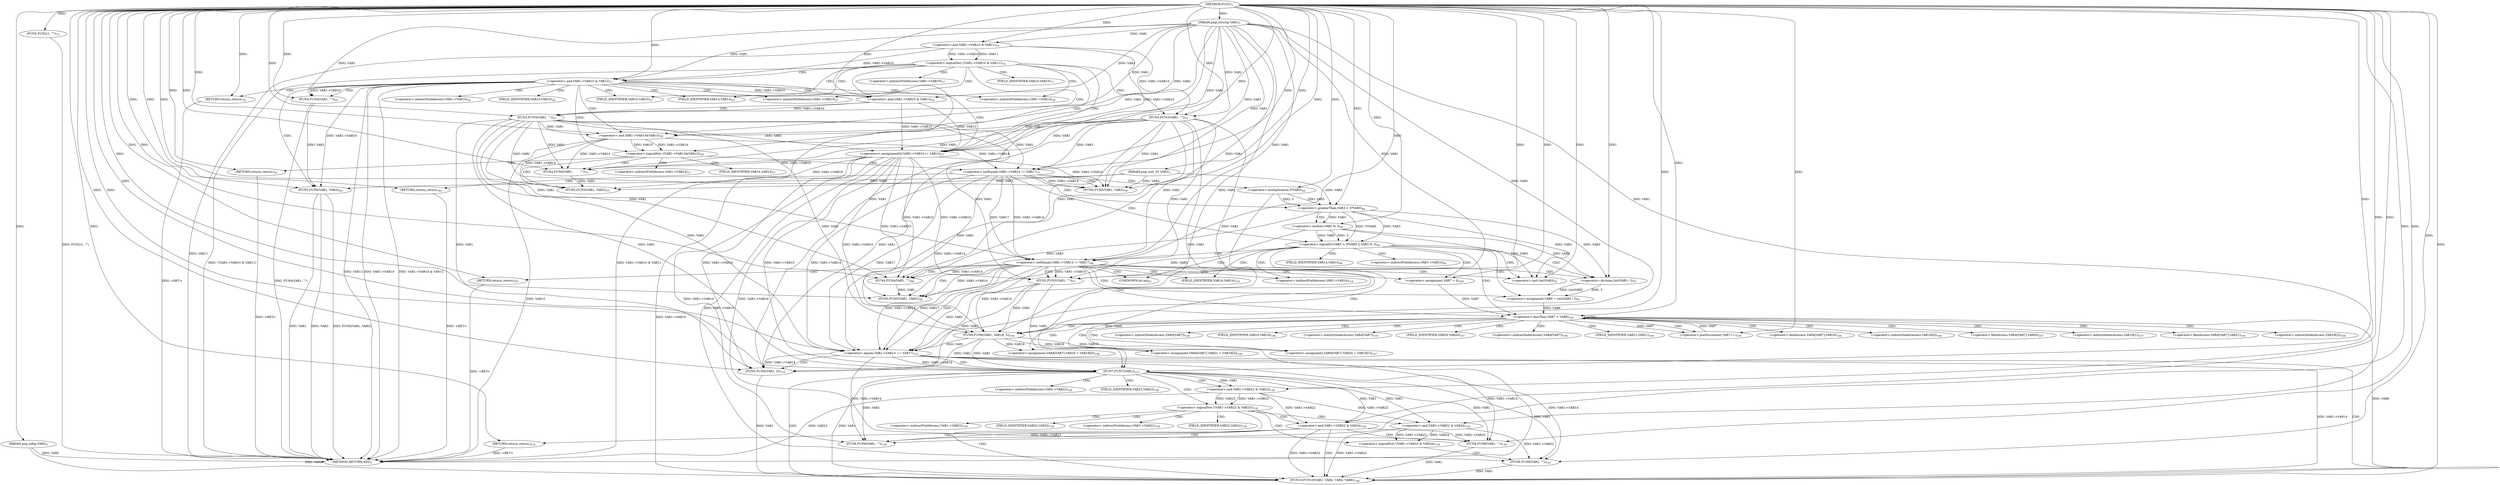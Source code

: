 digraph "FUN1" {  
"8" [label = <(METHOD,FUN1)<SUB>1</SUB>> ]
"227" [label = <(METHOD_RETURN,ANY)<SUB>1</SUB>> ]
"9" [label = <(PARAM,png_structp VAR1)<SUB>1</SUB>> ]
"10" [label = <(PARAM,png_infop VAR2)<SUB>1</SUB>> ]
"11" [label = <(PARAM,png_uint_32 VAR3)<SUB>1</SUB>> ]
"16" [label = <(FUN2,FUN2(1, &quot;&quot;))<SUB>12</SUB>> ]
"58" [label = <(&lt;operators&gt;.assignmentOr,VAR1-&gt;VAR10 |= VAR13)<SUB>27</SUB>> ]
"119" [label = <(&lt;operator&gt;.assignment,VAR6 = (int)VAR3 / 3)<SUB>61</SUB>> ]
"222" [label = <(FUN10,FUN10(VAR1, VAR2, VAR4, VAR6))<SUB>146</SUB>> ]
"20" [label = <(&lt;operator&gt;.logicalNot,!(VAR1-&gt;VAR10 &amp; VAR11))<SUB>14</SUB>> ]
"64" [label = <(&lt;operator&gt;.logicalNot,!(VAR1-&gt;VAR14&amp;VAR15))<SUB>29</SUB>> ]
"79" [label = <(&lt;operator&gt;.notEquals,VAR1-&gt;VAR14 != VAR17)<SUB>37</SUB>> ]
"90" [label = <(&lt;operator&gt;.logicalOr,VAR3 &gt; 3*VAR5 || VAR3 % 3)<SUB>44</SUB>> ]
"131" [label = <(&lt;operator&gt;.lessThan,VAR7 &lt; VAR6)<SUB>100</SUB>> ]
"134" [label = <(&lt;operator&gt;.postIncrement,VAR7++)<SUB>100</SUB>> ]
"170" [label = <(&lt;operator&gt;.equals,VAR1-&gt;VAR14 == VAR17)<SUB>114</SUB>> ]
"27" [label = <(FUN3,FUN3(VAR1, &quot;&quot;))<SUB>15</SUB>> ]
"71" [label = <(FUN4,FUN4(VAR1,
        &quot;&quot;))<SUB>31</SUB>> ]
"74" [label = <(FUN5,FUN5(VAR1, VAR3))<SUB>33</SUB>> ]
"77" [label = <(RETURN,return;,return;)<SUB>34</SUB>> ]
"85" [label = <(FUN5,FUN5(VAR1, VAR3))<SUB>39</SUB>> ]
"88" [label = <(RETURN,return;,return;)<SUB>40</SUB>> ]
"121" [label = <(&lt;operator&gt;.division,(int)VAR3 / 3)<SUB>61</SUB>> ]
"128" [label = <(&lt;operator&gt;.assignment,VAR7 = 0)<SUB>100</SUB>> ]
"138" [label = <(FUN6,FUN6(VAR1, VAR18, 3))<SUB>104</SUB>> ]
"142" [label = <(&lt;operator&gt;.assignment,VAR4[VAR7].VAR19 = VAR18[0])<SUB>106</SUB>> ]
"151" [label = <(&lt;operator&gt;.assignment,VAR4[VAR7].VAR20 = VAR18[1])<SUB>107</SUB>> ]
"160" [label = <(&lt;operator&gt;.assignment,VAR4[VAR7].VAR21 = VAR18[2])<SUB>108</SUB>> ]
"176" [label = <(FUN5,FUN5(VAR1, 0))<SUB>118</SUB>> ]
"21" [label = <(&lt;operator&gt;.and,VAR1-&gt;VAR10 &amp; VAR11)<SUB>14</SUB>> ]
"65" [label = <(&lt;operator&gt;.and,VAR1-&gt;VAR14&amp;VAR15)<SUB>29</SUB>> ]
"91" [label = <(&lt;operator&gt;.greaterThan,VAR3 &gt; 3*VAR5)<SUB>44</SUB>> ]
"96" [label = <(&lt;operator&gt;.modulo,VAR3 % 3)<SUB>44</SUB>> ]
"101" [label = <(&lt;operator&gt;.notEquals,VAR1-&gt;VAR14 != VAR17)<SUB>46</SUB>> ]
"122" [label = <(&lt;operator&gt;.cast,(int)VAR3)<SUB>61</SUB>> ]
"33" [label = <(&lt;operator&gt;.and,VAR1-&gt;VAR10 &amp; VAR12)<SUB>17</SUB>> ]
"93" [label = <(&lt;operator&gt;.multiplication,3*VAR5)<SUB>44</SUB>> ]
"107" [label = <(FUN4,FUN4(VAR1, &quot;&quot;))<SUB>48</SUB>> ]
"110" [label = <(FUN5,FUN5(VAR1, VAR3))<SUB>49</SUB>> ]
"113" [label = <(RETURN,return;,return;)<SUB>50</SUB>> ]
"182" [label = <(FUN7,FUN7(VAR1))<SUB>123</SUB>> ]
"39" [label = <(FUN4,FUN4(VAR1, &quot;&quot;))<SUB>19</SUB>> ]
"42" [label = <(FUN5,FUN5(VAR1, VAR3))<SUB>20</SUB>> ]
"45" [label = <(RETURN,return;,return;)<SUB>21</SUB>> ]
"116" [label = <(FUN3,FUN3(VAR1, &quot;&quot;))<SUB>55</SUB>> ]
"186" [label = <(&lt;operator&gt;.logicalNot,!(VAR1-&gt;VAR22 &amp; VAR23))<SUB>126</SUB>> ]
"49" [label = <(&lt;operator&gt;.and,VAR1-&gt;VAR10 &amp; VAR13)<SUB>24</SUB>> ]
"55" [label = <(FUN3,FUN3(VAR1, &quot;&quot;))<SUB>25</SUB>> ]
"187" [label = <(&lt;operator&gt;.and,VAR1-&gt;VAR22 &amp; VAR23)<SUB>126</SUB>> ]
"194" [label = <(&lt;operator&gt;.and,VAR1-&gt;VAR22 &amp; VAR24)<SUB>128</SUB>> ]
"200" [label = <(FUN8,FUN8(VAR1, &quot;&quot;))<SUB>130</SUB>> ]
"212" [label = <(&lt;operator&gt;.logicalNot,!(VAR1-&gt;VAR22 &amp; VAR24))<SUB>139</SUB>> ]
"205" [label = <(FUN9,FUN9(VAR1, &quot;&quot;))<SUB>134</SUB>> ]
"208" [label = <(RETURN,return;,return;)<SUB>135</SUB>> ]
"219" [label = <(FUN9,FUN9(VAR1, &quot;&quot;))<SUB>141</SUB>> ]
"213" [label = <(&lt;operator&gt;.and,VAR1-&gt;VAR22 &amp; VAR24)<SUB>139</SUB>> ]
"59" [label = <(&lt;operator&gt;.indirectFieldAccess,VAR1-&gt;VAR10)<SUB>27</SUB>> ]
"61" [label = <(FIELD_IDENTIFIER,VAR10,VAR10)<SUB>27</SUB>> ]
"80" [label = <(&lt;operator&gt;.indirectFieldAccess,VAR1-&gt;VAR14)<SUB>37</SUB>> ]
"171" [label = <(&lt;operator&gt;.indirectFieldAccess,VAR1-&gt;VAR14)<SUB>114</SUB>> ]
"66" [label = <(&lt;operator&gt;.indirectFieldAccess,VAR1-&gt;VAR14)<SUB>29</SUB>> ]
"82" [label = <(FIELD_IDENTIFIER,VAR14,VAR14)<SUB>37</SUB>> ]
"123" [label = <(UNKNOWN,int,int)<SUB>61</SUB>> ]
"143" [label = <(&lt;operator&gt;.fieldAccess,VAR4[VAR7].VAR19)<SUB>106</SUB>> ]
"148" [label = <(&lt;operator&gt;.indirectIndexAccess,VAR18[0])<SUB>106</SUB>> ]
"152" [label = <(&lt;operator&gt;.fieldAccess,VAR4[VAR7].VAR20)<SUB>107</SUB>> ]
"157" [label = <(&lt;operator&gt;.indirectIndexAccess,VAR18[1])<SUB>107</SUB>> ]
"161" [label = <(&lt;operator&gt;.fieldAccess,VAR4[VAR7].VAR21)<SUB>108</SUB>> ]
"166" [label = <(&lt;operator&gt;.indirectIndexAccess,VAR18[2])<SUB>108</SUB>> ]
"173" [label = <(FIELD_IDENTIFIER,VAR14,VAR14)<SUB>114</SUB>> ]
"68" [label = <(FIELD_IDENTIFIER,VAR14,VAR14)<SUB>29</SUB>> ]
"102" [label = <(&lt;operator&gt;.indirectFieldAccess,VAR1-&gt;VAR14)<SUB>46</SUB>> ]
"144" [label = <(&lt;operator&gt;.indirectIndexAccess,VAR4[VAR7])<SUB>106</SUB>> ]
"147" [label = <(FIELD_IDENTIFIER,VAR19,VAR19)<SUB>106</SUB>> ]
"153" [label = <(&lt;operator&gt;.indirectIndexAccess,VAR4[VAR7])<SUB>107</SUB>> ]
"156" [label = <(FIELD_IDENTIFIER,VAR20,VAR20)<SUB>107</SUB>> ]
"162" [label = <(&lt;operator&gt;.indirectIndexAccess,VAR4[VAR7])<SUB>108</SUB>> ]
"165" [label = <(FIELD_IDENTIFIER,VAR21,VAR21)<SUB>108</SUB>> ]
"34" [label = <(&lt;operator&gt;.indirectFieldAccess,VAR1-&gt;VAR10)<SUB>17</SUB>> ]
"104" [label = <(FIELD_IDENTIFIER,VAR14,VAR14)<SUB>46</SUB>> ]
"36" [label = <(FIELD_IDENTIFIER,VAR10,VAR10)<SUB>17</SUB>> ]
"50" [label = <(&lt;operator&gt;.indirectFieldAccess,VAR1-&gt;VAR10)<SUB>24</SUB>> ]
"188" [label = <(&lt;operator&gt;.indirectFieldAccess,VAR1-&gt;VAR22)<SUB>126</SUB>> ]
"52" [label = <(FIELD_IDENTIFIER,VAR10,VAR10)<SUB>24</SUB>> ]
"190" [label = <(FIELD_IDENTIFIER,VAR22,VAR22)<SUB>126</SUB>> ]
"195" [label = <(&lt;operator&gt;.indirectFieldAccess,VAR1-&gt;VAR22)<SUB>128</SUB>> ]
"197" [label = <(FIELD_IDENTIFIER,VAR22,VAR22)<SUB>128</SUB>> ]
"214" [label = <(&lt;operator&gt;.indirectFieldAccess,VAR1-&gt;VAR22)<SUB>139</SUB>> ]
"216" [label = <(FIELD_IDENTIFIER,VAR22,VAR22)<SUB>139</SUB>> ]
  "77" -> "227"  [ label = "DDG: &lt;RET&gt;"] 
  "45" -> "227"  [ label = "DDG: &lt;RET&gt;"] 
  "88" -> "227"  [ label = "DDG: &lt;RET&gt;"] 
  "113" -> "227"  [ label = "DDG: &lt;RET&gt;"] 
  "208" -> "227"  [ label = "DDG: &lt;RET&gt;"] 
  "10" -> "227"  [ label = "DDG: VAR2"] 
  "16" -> "227"  [ label = "DDG: FUN2(1, &quot;&quot;)"] 
  "20" -> "227"  [ label = "DDG: VAR1-&gt;VAR10 &amp; VAR11"] 
  "20" -> "227"  [ label = "DDG: !(VAR1-&gt;VAR10 &amp; VAR11)"] 
  "33" -> "227"  [ label = "DDG: VAR1-&gt;VAR10"] 
  "33" -> "227"  [ label = "DDG: VAR1-&gt;VAR10 &amp; VAR12"] 
  "39" -> "227"  [ label = "DDG: FUN4(VAR1, &quot;&quot;)"] 
  "42" -> "227"  [ label = "DDG: VAR1"] 
  "42" -> "227"  [ label = "DDG: VAR3"] 
  "42" -> "227"  [ label = "DDG: FUN5(VAR1, VAR3)"] 
  "33" -> "227"  [ label = "DDG: VAR12"] 
  "187" -> "227"  [ label = "DDG: VAR23"] 
  "65" -> "227"  [ label = "DDG: VAR15"] 
  "93" -> "227"  [ label = "DDG: VAR5"] 
  "21" -> "227"  [ label = "DDG: VAR11"] 
  "8" -> "9"  [ label = "DDG: "] 
  "8" -> "10"  [ label = "DDG: "] 
  "8" -> "11"  [ label = "DDG: "] 
  "49" -> "58"  [ label = "DDG: VAR13"] 
  "8" -> "58"  [ label = "DDG: "] 
  "121" -> "119"  [ label = "DDG: (int)VAR3"] 
  "121" -> "119"  [ label = "DDG: 3"] 
  "8" -> "16"  [ label = "DDG: "] 
  "9" -> "58"  [ label = "DDG: VAR1"] 
  "21" -> "58"  [ label = "DDG: VAR1-&gt;VAR10"] 
  "49" -> "58"  [ label = "DDG: VAR1-&gt;VAR10"] 
  "55" -> "58"  [ label = "DDG: VAR1"] 
  "27" -> "58"  [ label = "DDG: VAR1"] 
  "58" -> "222"  [ label = "DDG: VAR1-&gt;VAR10"] 
  "170" -> "222"  [ label = "DDG: VAR1-&gt;VAR14"] 
  "182" -> "222"  [ label = "DDG: VAR1"] 
  "213" -> "222"  [ label = "DDG: VAR1-&gt;VAR22"] 
  "219" -> "222"  [ label = "DDG: VAR1"] 
  "194" -> "222"  [ label = "DDG: VAR1-&gt;VAR22"] 
  "200" -> "222"  [ label = "DDG: VAR1"] 
  "176" -> "222"  [ label = "DDG: VAR1"] 
  "8" -> "222"  [ label = "DDG: "] 
  "10" -> "222"  [ label = "DDG: VAR2"] 
  "131" -> "222"  [ label = "DDG: VAR6"] 
  "21" -> "20"  [ label = "DDG: VAR1-&gt;VAR10"] 
  "21" -> "20"  [ label = "DDG: VAR11"] 
  "65" -> "64"  [ label = "DDG: VAR1-&gt;VAR14"] 
  "65" -> "64"  [ label = "DDG: VAR15"] 
  "8" -> "77"  [ label = "DDG: "] 
  "9" -> "79"  [ label = "DDG: VAR1"] 
  "55" -> "79"  [ label = "DDG: VAR1"] 
  "27" -> "79"  [ label = "DDG: VAR1"] 
  "65" -> "79"  [ label = "DDG: VAR1-&gt;VAR14"] 
  "8" -> "79"  [ label = "DDG: "] 
  "8" -> "88"  [ label = "DDG: "] 
  "91" -> "90"  [ label = "DDG: VAR3"] 
  "91" -> "90"  [ label = "DDG: 3*VAR5"] 
  "96" -> "90"  [ label = "DDG: VAR3"] 
  "96" -> "90"  [ label = "DDG: 3"] 
  "91" -> "121"  [ label = "DDG: VAR3"] 
  "96" -> "121"  [ label = "DDG: VAR3"] 
  "8" -> "121"  [ label = "DDG: "] 
  "8" -> "128"  [ label = "DDG: "] 
  "128" -> "131"  [ label = "DDG: VAR7"] 
  "134" -> "131"  [ label = "DDG: VAR7"] 
  "8" -> "131"  [ label = "DDG: "] 
  "119" -> "131"  [ label = "DDG: VAR6"] 
  "131" -> "134"  [ label = "DDG: VAR7"] 
  "8" -> "134"  [ label = "DDG: "] 
  "138" -> "142"  [ label = "DDG: VAR18"] 
  "138" -> "151"  [ label = "DDG: VAR18"] 
  "138" -> "160"  [ label = "DDG: VAR18"] 
  "9" -> "170"  [ label = "DDG: VAR1"] 
  "55" -> "170"  [ label = "DDG: VAR1"] 
  "27" -> "170"  [ label = "DDG: VAR1"] 
  "79" -> "170"  [ label = "DDG: VAR1-&gt;VAR14"] 
  "101" -> "170"  [ label = "DDG: VAR1-&gt;VAR14"] 
  "116" -> "170"  [ label = "DDG: VAR1"] 
  "138" -> "170"  [ label = "DDG: VAR1"] 
  "79" -> "170"  [ label = "DDG: VAR17"] 
  "101" -> "170"  [ label = "DDG: VAR17"] 
  "8" -> "170"  [ label = "DDG: "] 
  "9" -> "21"  [ label = "DDG: VAR1"] 
  "8" -> "21"  [ label = "DDG: "] 
  "9" -> "27"  [ label = "DDG: VAR1"] 
  "21" -> "27"  [ label = "DDG: VAR1-&gt;VAR10"] 
  "8" -> "27"  [ label = "DDG: "] 
  "9" -> "65"  [ label = "DDG: VAR1"] 
  "55" -> "65"  [ label = "DDG: VAR1"] 
  "27" -> "65"  [ label = "DDG: VAR1"] 
  "8" -> "65"  [ label = "DDG: "] 
  "9" -> "71"  [ label = "DDG: VAR1"] 
  "55" -> "71"  [ label = "DDG: VAR1"] 
  "27" -> "71"  [ label = "DDG: VAR1"] 
  "58" -> "71"  [ label = "DDG: VAR1-&gt;VAR10"] 
  "65" -> "71"  [ label = "DDG: VAR1-&gt;VAR14"] 
  "8" -> "71"  [ label = "DDG: "] 
  "58" -> "74"  [ label = "DDG: VAR1-&gt;VAR10"] 
  "65" -> "74"  [ label = "DDG: VAR1-&gt;VAR14"] 
  "71" -> "74"  [ label = "DDG: VAR1"] 
  "8" -> "74"  [ label = "DDG: "] 
  "11" -> "74"  [ label = "DDG: VAR3"] 
  "9" -> "85"  [ label = "DDG: VAR1"] 
  "55" -> "85"  [ label = "DDG: VAR1"] 
  "27" -> "85"  [ label = "DDG: VAR1"] 
  "58" -> "85"  [ label = "DDG: VAR1-&gt;VAR10"] 
  "79" -> "85"  [ label = "DDG: VAR1-&gt;VAR14"] 
  "8" -> "85"  [ label = "DDG: "] 
  "11" -> "85"  [ label = "DDG: VAR3"] 
  "11" -> "91"  [ label = "DDG: VAR3"] 
  "8" -> "91"  [ label = "DDG: "] 
  "93" -> "91"  [ label = "DDG: 3"] 
  "93" -> "91"  [ label = "DDG: VAR5"] 
  "91" -> "96"  [ label = "DDG: VAR3"] 
  "8" -> "96"  [ label = "DDG: "] 
  "91" -> "122"  [ label = "DDG: VAR3"] 
  "96" -> "122"  [ label = "DDG: VAR3"] 
  "8" -> "122"  [ label = "DDG: "] 
  "9" -> "138"  [ label = "DDG: VAR1"] 
  "55" -> "138"  [ label = "DDG: VAR1"] 
  "27" -> "138"  [ label = "DDG: VAR1"] 
  "58" -> "138"  [ label = "DDG: VAR1-&gt;VAR10"] 
  "79" -> "138"  [ label = "DDG: VAR1-&gt;VAR14"] 
  "101" -> "138"  [ label = "DDG: VAR1-&gt;VAR14"] 
  "116" -> "138"  [ label = "DDG: VAR1"] 
  "8" -> "138"  [ label = "DDG: "] 
  "9" -> "176"  [ label = "DDG: VAR1"] 
  "55" -> "176"  [ label = "DDG: VAR1"] 
  "27" -> "176"  [ label = "DDG: VAR1"] 
  "58" -> "176"  [ label = "DDG: VAR1-&gt;VAR10"] 
  "116" -> "176"  [ label = "DDG: VAR1"] 
  "170" -> "176"  [ label = "DDG: VAR1-&gt;VAR14"] 
  "138" -> "176"  [ label = "DDG: VAR1"] 
  "8" -> "176"  [ label = "DDG: "] 
  "8" -> "93"  [ label = "DDG: "] 
  "9" -> "101"  [ label = "DDG: VAR1"] 
  "55" -> "101"  [ label = "DDG: VAR1"] 
  "27" -> "101"  [ label = "DDG: VAR1"] 
  "79" -> "101"  [ label = "DDG: VAR1-&gt;VAR14"] 
  "79" -> "101"  [ label = "DDG: VAR17"] 
  "8" -> "101"  [ label = "DDG: "] 
  "8" -> "113"  [ label = "DDG: "] 
  "9" -> "33"  [ label = "DDG: VAR1"] 
  "21" -> "33"  [ label = "DDG: VAR1-&gt;VAR10"] 
  "8" -> "33"  [ label = "DDG: "] 
  "8" -> "45"  [ label = "DDG: "] 
  "9" -> "107"  [ label = "DDG: VAR1"] 
  "55" -> "107"  [ label = "DDG: VAR1"] 
  "27" -> "107"  [ label = "DDG: VAR1"] 
  "58" -> "107"  [ label = "DDG: VAR1-&gt;VAR10"] 
  "101" -> "107"  [ label = "DDG: VAR1-&gt;VAR14"] 
  "8" -> "107"  [ label = "DDG: "] 
  "58" -> "110"  [ label = "DDG: VAR1-&gt;VAR10"] 
  "101" -> "110"  [ label = "DDG: VAR1-&gt;VAR14"] 
  "107" -> "110"  [ label = "DDG: VAR1"] 
  "8" -> "110"  [ label = "DDG: "] 
  "91" -> "110"  [ label = "DDG: VAR3"] 
  "96" -> "110"  [ label = "DDG: VAR3"] 
  "9" -> "182"  [ label = "DDG: VAR1"] 
  "55" -> "182"  [ label = "DDG: VAR1"] 
  "27" -> "182"  [ label = "DDG: VAR1"] 
  "58" -> "182"  [ label = "DDG: VAR1-&gt;VAR10"] 
  "116" -> "182"  [ label = "DDG: VAR1"] 
  "170" -> "182"  [ label = "DDG: VAR1-&gt;VAR14"] 
  "138" -> "182"  [ label = "DDG: VAR1"] 
  "8" -> "182"  [ label = "DDG: "] 
  "9" -> "39"  [ label = "DDG: VAR1"] 
  "33" -> "39"  [ label = "DDG: VAR1-&gt;VAR10"] 
  "8" -> "39"  [ label = "DDG: "] 
  "33" -> "42"  [ label = "DDG: VAR1-&gt;VAR10"] 
  "39" -> "42"  [ label = "DDG: VAR1"] 
  "8" -> "42"  [ label = "DDG: "] 
  "11" -> "42"  [ label = "DDG: VAR3"] 
  "9" -> "116"  [ label = "DDG: VAR1"] 
  "55" -> "116"  [ label = "DDG: VAR1"] 
  "27" -> "116"  [ label = "DDG: VAR1"] 
  "58" -> "116"  [ label = "DDG: VAR1-&gt;VAR10"] 
  "101" -> "116"  [ label = "DDG: VAR1-&gt;VAR14"] 
  "8" -> "116"  [ label = "DDG: "] 
  "187" -> "186"  [ label = "DDG: VAR1-&gt;VAR22"] 
  "187" -> "186"  [ label = "DDG: VAR23"] 
  "9" -> "49"  [ label = "DDG: VAR1"] 
  "33" -> "49"  [ label = "DDG: VAR1-&gt;VAR10"] 
  "8" -> "49"  [ label = "DDG: "] 
  "182" -> "187"  [ label = "DDG: VAR1"] 
  "8" -> "187"  [ label = "DDG: "] 
  "9" -> "55"  [ label = "DDG: VAR1"] 
  "49" -> "55"  [ label = "DDG: VAR1-&gt;VAR10"] 
  "8" -> "55"  [ label = "DDG: "] 
  "182" -> "194"  [ label = "DDG: VAR1"] 
  "187" -> "194"  [ label = "DDG: VAR1-&gt;VAR22"] 
  "8" -> "194"  [ label = "DDG: "] 
  "58" -> "200"  [ label = "DDG: VAR1-&gt;VAR10"] 
  "170" -> "200"  [ label = "DDG: VAR1-&gt;VAR14"] 
  "182" -> "200"  [ label = "DDG: VAR1"] 
  "194" -> "200"  [ label = "DDG: VAR1-&gt;VAR22"] 
  "8" -> "200"  [ label = "DDG: "] 
  "8" -> "208"  [ label = "DDG: "] 
  "213" -> "212"  [ label = "DDG: VAR1-&gt;VAR22"] 
  "213" -> "212"  [ label = "DDG: VAR24"] 
  "58" -> "205"  [ label = "DDG: VAR1-&gt;VAR10"] 
  "170" -> "205"  [ label = "DDG: VAR1-&gt;VAR14"] 
  "182" -> "205"  [ label = "DDG: VAR1"] 
  "194" -> "205"  [ label = "DDG: VAR1-&gt;VAR22"] 
  "8" -> "205"  [ label = "DDG: "] 
  "182" -> "213"  [ label = "DDG: VAR1"] 
  "187" -> "213"  [ label = "DDG: VAR1-&gt;VAR22"] 
  "8" -> "213"  [ label = "DDG: "] 
  "58" -> "219"  [ label = "DDG: VAR1-&gt;VAR10"] 
  "170" -> "219"  [ label = "DDG: VAR1-&gt;VAR14"] 
  "182" -> "219"  [ label = "DDG: VAR1"] 
  "213" -> "219"  [ label = "DDG: VAR1-&gt;VAR22"] 
  "8" -> "219"  [ label = "DDG: "] 
  "20" -> "34"  [ label = "CDG: "] 
  "20" -> "68"  [ label = "CDG: "] 
  "20" -> "64"  [ label = "CDG: "] 
  "20" -> "27"  [ label = "CDG: "] 
  "20" -> "59"  [ label = "CDG: "] 
  "20" -> "58"  [ label = "CDG: "] 
  "20" -> "33"  [ label = "CDG: "] 
  "20" -> "61"  [ label = "CDG: "] 
  "20" -> "36"  [ label = "CDG: "] 
  "20" -> "66"  [ label = "CDG: "] 
  "20" -> "65"  [ label = "CDG: "] 
  "64" -> "77"  [ label = "CDG: "] 
  "64" -> "74"  [ label = "CDG: "] 
  "64" -> "79"  [ label = "CDG: "] 
  "64" -> "80"  [ label = "CDG: "] 
  "64" -> "82"  [ label = "CDG: "] 
  "64" -> "71"  [ label = "CDG: "] 
  "79" -> "85"  [ label = "CDG: "] 
  "79" -> "91"  [ label = "CDG: "] 
  "79" -> "93"  [ label = "CDG: "] 
  "79" -> "90"  [ label = "CDG: "] 
  "79" -> "88"  [ label = "CDG: "] 
  "90" -> "128"  [ label = "CDG: "] 
  "90" -> "102"  [ label = "CDG: "] 
  "90" -> "131"  [ label = "CDG: "] 
  "90" -> "104"  [ label = "CDG: "] 
  "90" -> "119"  [ label = "CDG: "] 
  "90" -> "121"  [ label = "CDG: "] 
  "90" -> "170"  [ label = "CDG: "] 
  "90" -> "101"  [ label = "CDG: "] 
  "90" -> "173"  [ label = "CDG: "] 
  "90" -> "171"  [ label = "CDG: "] 
  "90" -> "122"  [ label = "CDG: "] 
  "90" -> "123"  [ label = "CDG: "] 
  "131" -> "161"  [ label = "CDG: "] 
  "131" -> "131"  [ label = "CDG: "] 
  "131" -> "151"  [ label = "CDG: "] 
  "131" -> "162"  [ label = "CDG: "] 
  "131" -> "153"  [ label = "CDG: "] 
  "131" -> "144"  [ label = "CDG: "] 
  "131" -> "134"  [ label = "CDG: "] 
  "131" -> "138"  [ label = "CDG: "] 
  "131" -> "148"  [ label = "CDG: "] 
  "131" -> "152"  [ label = "CDG: "] 
  "131" -> "160"  [ label = "CDG: "] 
  "131" -> "166"  [ label = "CDG: "] 
  "131" -> "142"  [ label = "CDG: "] 
  "131" -> "157"  [ label = "CDG: "] 
  "131" -> "143"  [ label = "CDG: "] 
  "131" -> "165"  [ label = "CDG: "] 
  "131" -> "147"  [ label = "CDG: "] 
  "131" -> "156"  [ label = "CDG: "] 
  "170" -> "182"  [ label = "CDG: "] 
  "170" -> "176"  [ label = "CDG: "] 
  "170" -> "222"  [ label = "CDG: "] 
  "91" -> "96"  [ label = "CDG: "] 
  "101" -> "107"  [ label = "CDG: "] 
  "101" -> "113"  [ label = "CDG: "] 
  "101" -> "128"  [ label = "CDG: "] 
  "101" -> "131"  [ label = "CDG: "] 
  "101" -> "119"  [ label = "CDG: "] 
  "101" -> "121"  [ label = "CDG: "] 
  "101" -> "170"  [ label = "CDG: "] 
  "101" -> "173"  [ label = "CDG: "] 
  "101" -> "171"  [ label = "CDG: "] 
  "101" -> "116"  [ label = "CDG: "] 
  "101" -> "122"  [ label = "CDG: "] 
  "101" -> "123"  [ label = "CDG: "] 
  "101" -> "110"  [ label = "CDG: "] 
  "33" -> "68"  [ label = "CDG: "] 
  "33" -> "64"  [ label = "CDG: "] 
  "33" -> "42"  [ label = "CDG: "] 
  "33" -> "52"  [ label = "CDG: "] 
  "33" -> "50"  [ label = "CDG: "] 
  "33" -> "59"  [ label = "CDG: "] 
  "33" -> "58"  [ label = "CDG: "] 
  "33" -> "61"  [ label = "CDG: "] 
  "33" -> "49"  [ label = "CDG: "] 
  "33" -> "66"  [ label = "CDG: "] 
  "33" -> "45"  [ label = "CDG: "] 
  "33" -> "65"  [ label = "CDG: "] 
  "33" -> "39"  [ label = "CDG: "] 
  "182" -> "188"  [ label = "CDG: "] 
  "182" -> "187"  [ label = "CDG: "] 
  "182" -> "190"  [ label = "CDG: "] 
  "182" -> "186"  [ label = "CDG: "] 
  "182" -> "222"  [ label = "CDG: "] 
  "186" -> "214"  [ label = "CDG: "] 
  "186" -> "197"  [ label = "CDG: "] 
  "186" -> "213"  [ label = "CDG: "] 
  "186" -> "195"  [ label = "CDG: "] 
  "186" -> "212"  [ label = "CDG: "] 
  "186" -> "194"  [ label = "CDG: "] 
  "186" -> "216"  [ label = "CDG: "] 
  "186" -> "222"  [ label = "CDG: "] 
  "49" -> "55"  [ label = "CDG: "] 
  "194" -> "208"  [ label = "CDG: "] 
  "194" -> "205"  [ label = "CDG: "] 
  "194" -> "200"  [ label = "CDG: "] 
  "194" -> "222"  [ label = "CDG: "] 
  "212" -> "219"  [ label = "CDG: "] 
}
